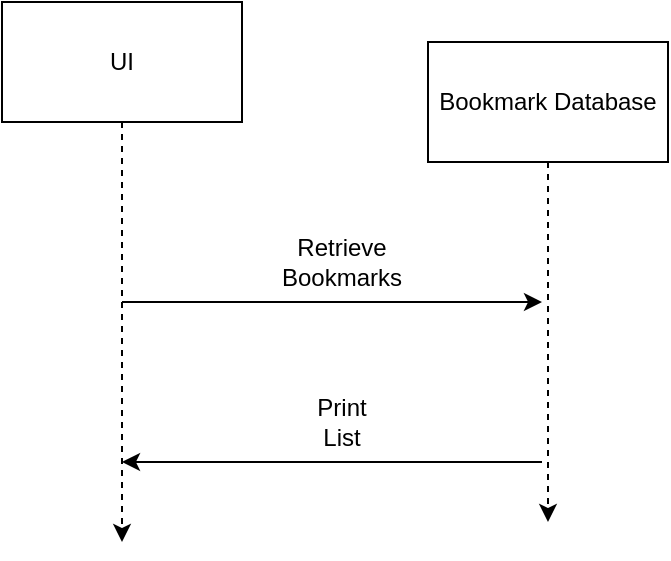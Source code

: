 <mxfile version="11.2.8" type="device" pages="1"><diagram id="5xY9_KsH_VOkyOlAEbHX" name="Page-1"><mxGraphModel dx="932" dy="609" grid="1" gridSize="10" guides="1" tooltips="1" connect="1" arrows="1" fold="1" page="1" pageScale="1" pageWidth="827" pageHeight="1169" math="0" shadow="0"><root><mxCell id="0"/><mxCell id="1" parent="0"/><mxCell id="y3U9dTpdajsoLe3i_2VU-1" value="UI" style="rounded=0;whiteSpace=wrap;html=1;" vertex="1" parent="1"><mxGeometry x="140" y="50" width="120" height="60" as="geometry"/></mxCell><mxCell id="y3U9dTpdajsoLe3i_2VU-2" value="" style="endArrow=classic;html=1;exitX=0.5;exitY=1;exitDx=0;exitDy=0;dashed=1;" edge="1" parent="1" source="y3U9dTpdajsoLe3i_2VU-1"><mxGeometry width="50" height="50" relative="1" as="geometry"><mxPoint x="80" y="150" as="sourcePoint"/><mxPoint x="200" y="320" as="targetPoint"/></mxGeometry></mxCell><mxCell id="y3U9dTpdajsoLe3i_2VU-3" value="Retrieve Bookmarks" style="text;html=1;strokeColor=none;fillColor=none;align=center;verticalAlign=middle;whiteSpace=wrap;rounded=0;" vertex="1" parent="1"><mxGeometry x="290" y="170" width="40" height="20" as="geometry"/></mxCell><mxCell id="y3U9dTpdajsoLe3i_2VU-12" style="edgeStyle=orthogonalEdgeStyle;rounded=0;orthogonalLoop=1;jettySize=auto;html=1;dashed=1;" edge="1" parent="1" source="y3U9dTpdajsoLe3i_2VU-7"><mxGeometry relative="1" as="geometry"><mxPoint x="413" y="310" as="targetPoint"/></mxGeometry></mxCell><mxCell id="y3U9dTpdajsoLe3i_2VU-7" value="Bookmark Database" style="rounded=0;whiteSpace=wrap;html=1;" vertex="1" parent="1"><mxGeometry x="353" y="70" width="120" height="60" as="geometry"/></mxCell><mxCell id="y3U9dTpdajsoLe3i_2VU-8" value="" style="endArrow=classic;html=1;" edge="1" parent="1"><mxGeometry width="50" height="50" relative="1" as="geometry"><mxPoint x="200" y="200" as="sourcePoint"/><mxPoint x="410" y="200" as="targetPoint"/></mxGeometry></mxCell><mxCell id="y3U9dTpdajsoLe3i_2VU-15" value="" style="endArrow=classic;html=1;" edge="1" parent="1"><mxGeometry width="50" height="50" relative="1" as="geometry"><mxPoint x="410" y="280" as="sourcePoint"/><mxPoint x="200" y="280" as="targetPoint"/></mxGeometry></mxCell><mxCell id="y3U9dTpdajsoLe3i_2VU-16" value="Print List" style="text;html=1;strokeColor=none;fillColor=none;align=center;verticalAlign=middle;whiteSpace=wrap;rounded=0;" vertex="1" parent="1"><mxGeometry x="290" y="250" width="40" height="20" as="geometry"/></mxCell></root></mxGraphModel></diagram></mxfile>